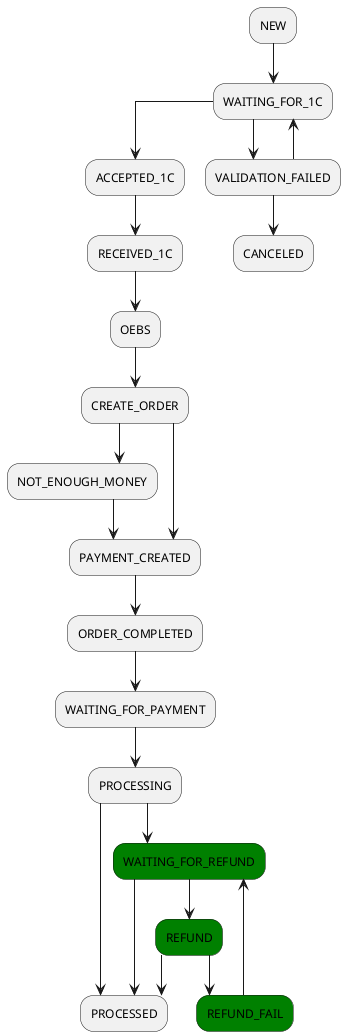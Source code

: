 @startuml
skinparam linetype ortho
NEW  --> WAITING_FOR_1C
WAITING_FOR_1C --> ACCEPTED_1C
WAITING_FOR_1C --> VALIDATION_FAILED
VALIDATION_FAILED --> WAITING_FOR_1C
ACCEPTED_1C --> RECEIVED_1C
RECEIVED_1C --> OEBS
OEBS --> CREATE_ORDER
CREATE_ORDER --> NOT_ENOUGH_MONEY
NOT_ENOUGH_MONEY-->PAYMENT_CREATED
CREATE_ORDER -->PAYMENT_CREATED
PAYMENT_CREATED-->ORDER_COMPLETED
ORDER_COMPLETED--> WAITING_FOR_PAYMENT

VALIDATION_FAILED --> CANCELED
WAITING_FOR_PAYMENT --> PROCESSING
PROCESSING --> PROCESSED
PROCESSING --> WAITING_FOR_REFUND
WAITING_FOR_REFUND -->  REFUND
WAITING_FOR_REFUND --> PROCESSED
REFUND#green -->  REFUND_FAIL
REFUND -->  PROCESSED
REFUND_FAIL#green -->  WAITING_FOR_REFUND#green
@enduml